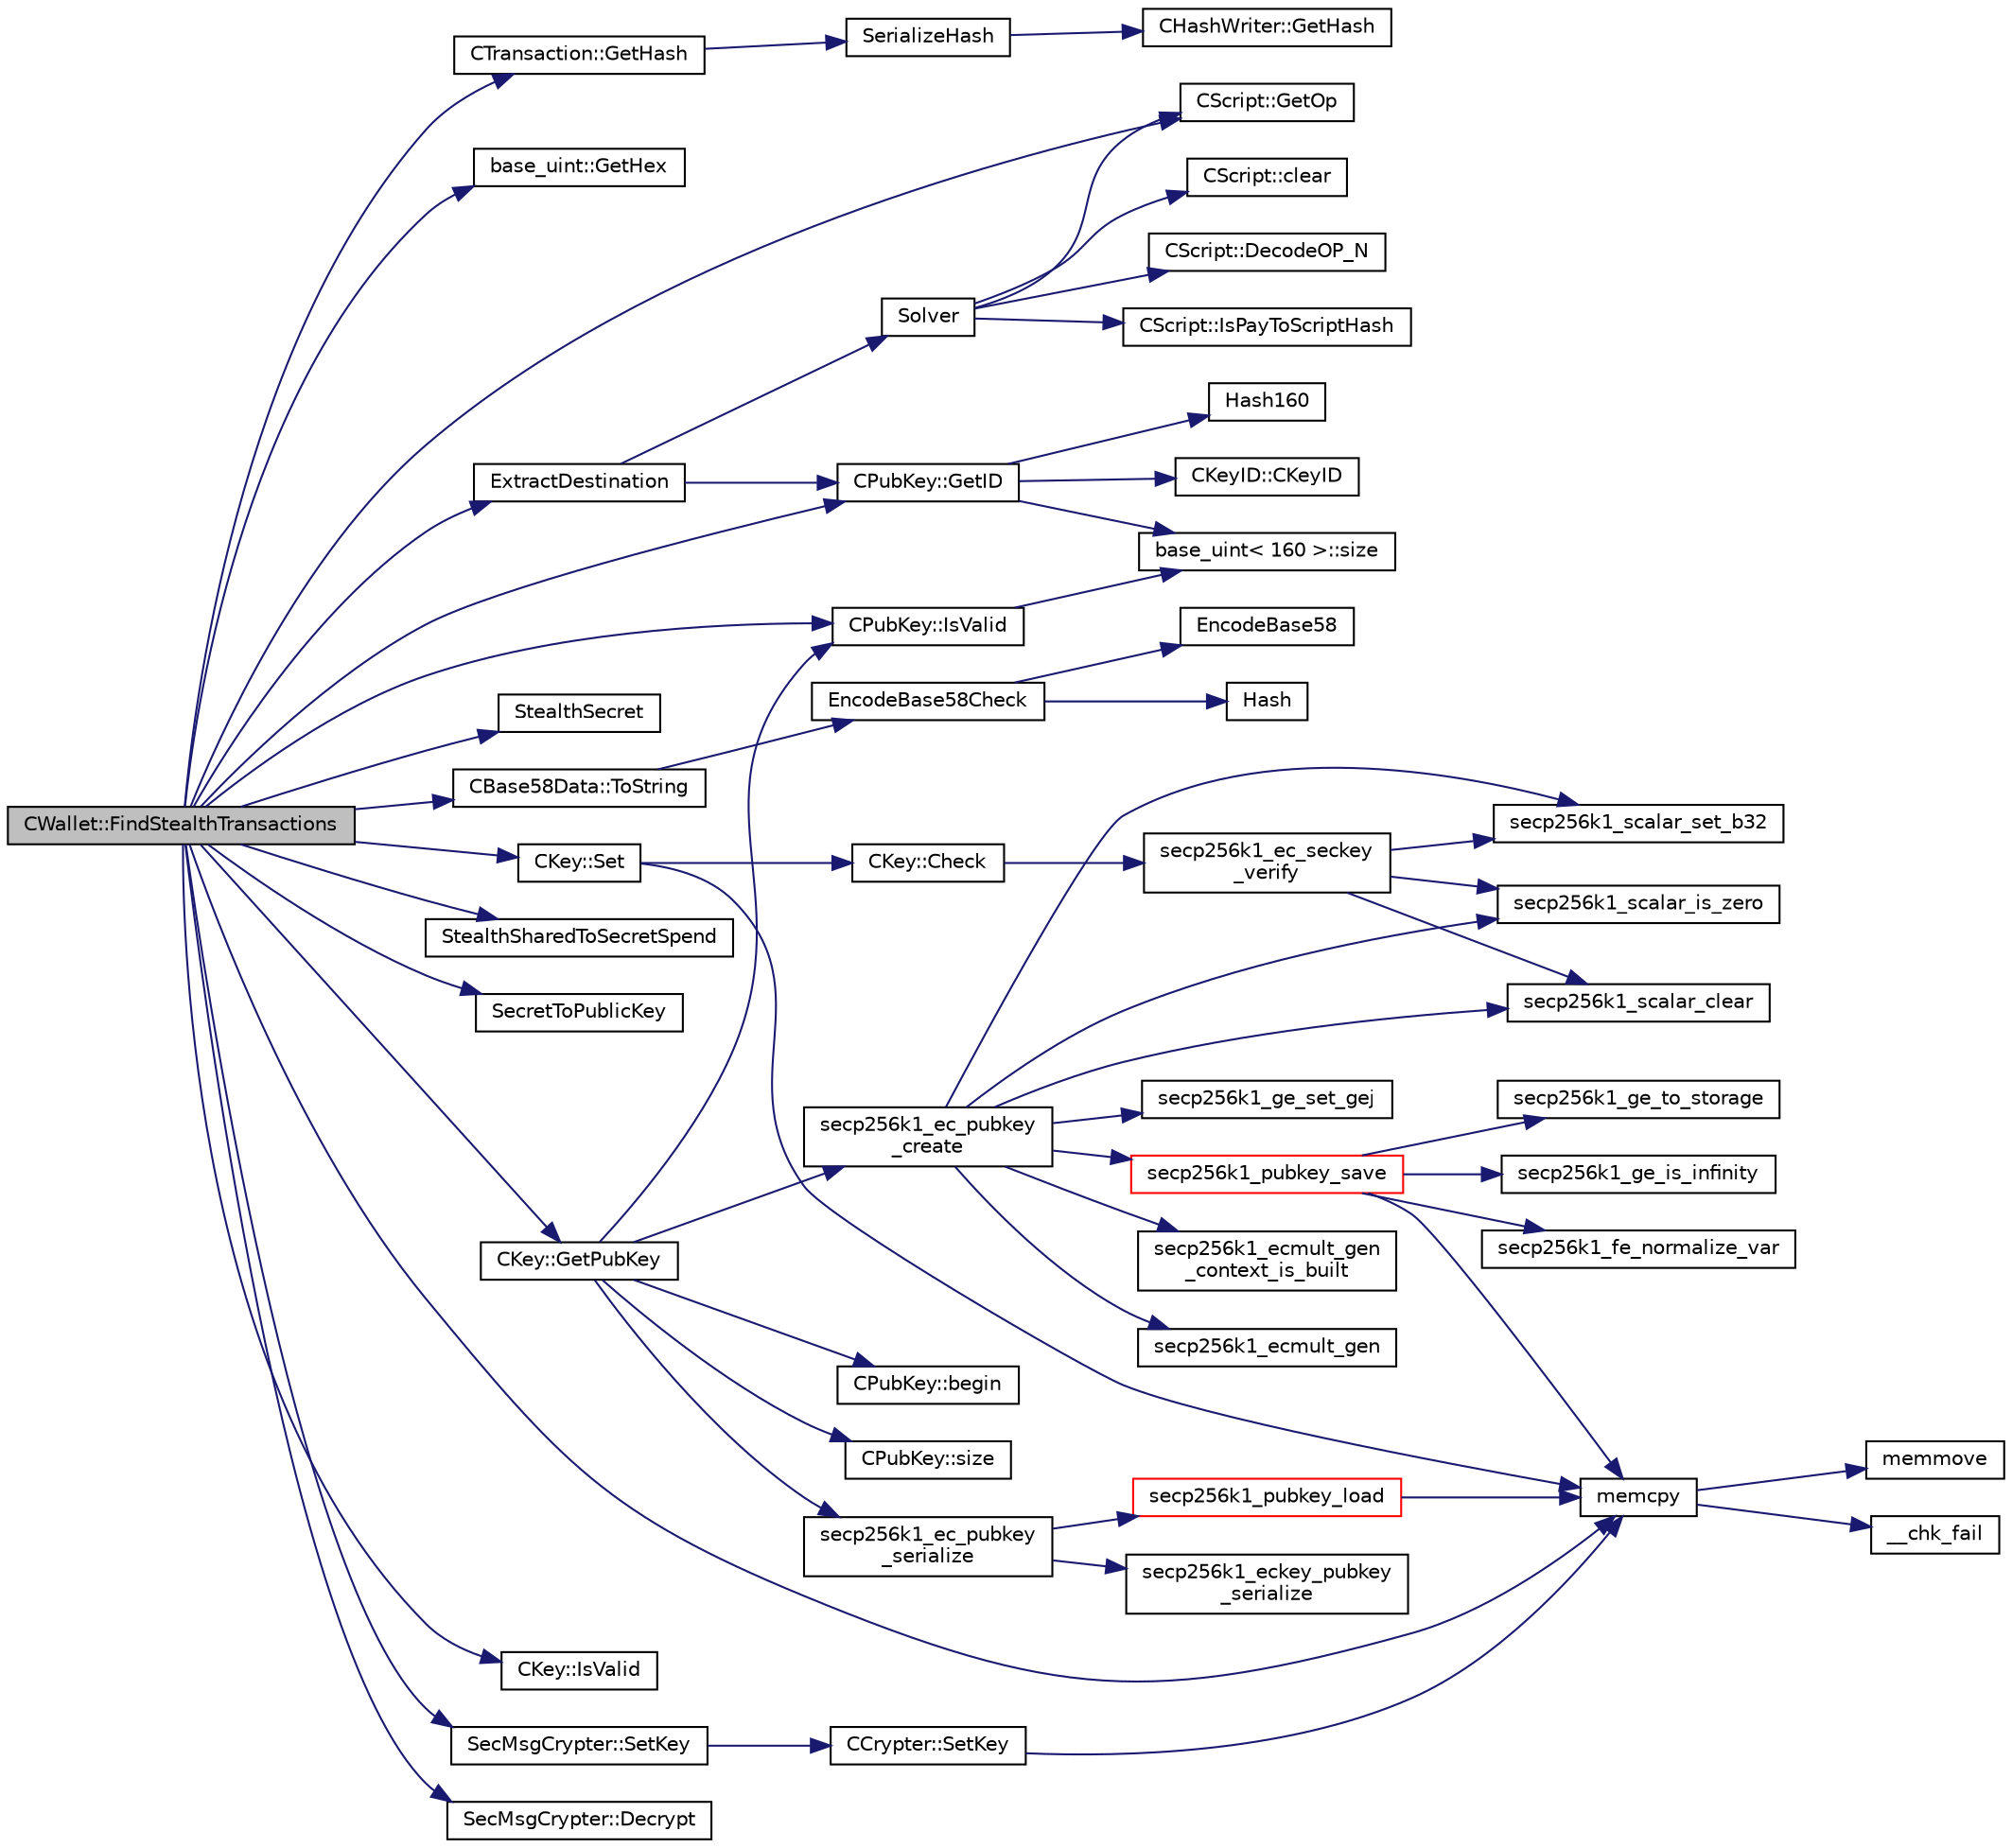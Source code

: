digraph "CWallet::FindStealthTransactions"
{
  edge [fontname="Helvetica",fontsize="10",labelfontname="Helvetica",labelfontsize="10"];
  node [fontname="Helvetica",fontsize="10",shape=record];
  rankdir="LR";
  Node1110 [label="CWallet::FindStealthTransactions",height=0.2,width=0.4,color="black", fillcolor="grey75", style="filled", fontcolor="black"];
  Node1110 -> Node1111 [color="midnightblue",fontsize="10",style="solid",fontname="Helvetica"];
  Node1111 [label="CTransaction::GetHash",height=0.2,width=0.4,color="black", fillcolor="white", style="filled",URL="$df/d43/class_c_transaction.html#a0b46d80e82ca324e82c2ce3fc1492bfa"];
  Node1111 -> Node1112 [color="midnightblue",fontsize="10",style="solid",fontname="Helvetica"];
  Node1112 [label="SerializeHash",height=0.2,width=0.4,color="black", fillcolor="white", style="filled",URL="$db/dfb/hash_8h.html#a6de694e43f17c62025c6883965b65e63"];
  Node1112 -> Node1113 [color="midnightblue",fontsize="10",style="solid",fontname="Helvetica"];
  Node1113 [label="CHashWriter::GetHash",height=0.2,width=0.4,color="black", fillcolor="white", style="filled",URL="$d2/def/class_c_hash_writer.html#ae94a937211502eabf19477630090093a"];
  Node1110 -> Node1114 [color="midnightblue",fontsize="10",style="solid",fontname="Helvetica"];
  Node1114 [label="base_uint::GetHex",height=0.2,width=0.4,color="black", fillcolor="white", style="filled",URL="$da/df7/classbase__uint.html#ae5e7b7481de91ebead20eebd5d685441"];
  Node1110 -> Node1115 [color="midnightblue",fontsize="10",style="solid",fontname="Helvetica"];
  Node1115 [label="CScript::GetOp",height=0.2,width=0.4,color="black", fillcolor="white", style="filled",URL="$d9/d4b/class_c_script.html#a94635ed93d8d244ec3acfa83f9ecfe5f"];
  Node1110 -> Node1116 [color="midnightblue",fontsize="10",style="solid",fontname="Helvetica"];
  Node1116 [label="ExtractDestination",height=0.2,width=0.4,color="black", fillcolor="white", style="filled",URL="$dd/d0f/script_8cpp.html#a951f7e601746ae076afdf3169ecca2fc"];
  Node1116 -> Node1117 [color="midnightblue",fontsize="10",style="solid",fontname="Helvetica"];
  Node1117 [label="Solver",height=0.2,width=0.4,color="black", fillcolor="white", style="filled",URL="$dd/d0f/script_8cpp.html#a6ee6be50bff44464e905680c6fcee6dc"];
  Node1117 -> Node1118 [color="midnightblue",fontsize="10",style="solid",fontname="Helvetica"];
  Node1118 [label="CScript::IsPayToScriptHash",height=0.2,width=0.4,color="black", fillcolor="white", style="filled",URL="$d9/d4b/class_c_script.html#a0c3729c606d318923dc06f95d85a0971"];
  Node1117 -> Node1119 [color="midnightblue",fontsize="10",style="solid",fontname="Helvetica"];
  Node1119 [label="CScript::clear",height=0.2,width=0.4,color="black", fillcolor="white", style="filled",URL="$d9/d4b/class_c_script.html#a7b2baf842621f07c4939408acf63377c"];
  Node1117 -> Node1115 [color="midnightblue",fontsize="10",style="solid",fontname="Helvetica"];
  Node1117 -> Node1120 [color="midnightblue",fontsize="10",style="solid",fontname="Helvetica"];
  Node1120 [label="CScript::DecodeOP_N",height=0.2,width=0.4,color="black", fillcolor="white", style="filled",URL="$d9/d4b/class_c_script.html#a7f975fca06b3e9a17da8ba23c7647e2e"];
  Node1116 -> Node1121 [color="midnightblue",fontsize="10",style="solid",fontname="Helvetica"];
  Node1121 [label="CPubKey::GetID",height=0.2,width=0.4,color="black", fillcolor="white", style="filled",URL="$da/d4e/class_c_pub_key.html#a2675f7e6f72eff68e7a5227289feb021"];
  Node1121 -> Node1122 [color="midnightblue",fontsize="10",style="solid",fontname="Helvetica"];
  Node1122 [label="CKeyID::CKeyID",height=0.2,width=0.4,color="black", fillcolor="white", style="filled",URL="$dd/d88/class_c_key_i_d.html#a01dbd3c37820a2ffe89d106c6a7cf53d"];
  Node1121 -> Node1123 [color="midnightblue",fontsize="10",style="solid",fontname="Helvetica"];
  Node1123 [label="Hash160",height=0.2,width=0.4,color="black", fillcolor="white", style="filled",URL="$db/dfb/hash_8h.html#a4490f70ddae16e9e48460a0416a48a6b"];
  Node1121 -> Node1124 [color="midnightblue",fontsize="10",style="solid",fontname="Helvetica"];
  Node1124 [label="base_uint\< 160 \>::size",height=0.2,width=0.4,color="black", fillcolor="white", style="filled",URL="$da/df7/classbase__uint.html#a1f49b034e686269601ea89b0319b8004"];
  Node1110 -> Node1125 [color="midnightblue",fontsize="10",style="solid",fontname="Helvetica"];
  Node1125 [label="memcpy",height=0.2,width=0.4,color="black", fillcolor="white", style="filled",URL="$d5/d9f/glibc__compat_8cpp.html#a0f46826ab0466591e136db24394923cf"];
  Node1125 -> Node1126 [color="midnightblue",fontsize="10",style="solid",fontname="Helvetica"];
  Node1126 [label="memmove",height=0.2,width=0.4,color="black", fillcolor="white", style="filled",URL="$d5/d9f/glibc__compat_8cpp.html#a9778d49e9029dd75bc53ecbbf9f5e9a1"];
  Node1125 -> Node1127 [color="midnightblue",fontsize="10",style="solid",fontname="Helvetica"];
  Node1127 [label="__chk_fail",height=0.2,width=0.4,color="black", fillcolor="white", style="filled",URL="$d5/d9f/glibc__compat_8cpp.html#a424ac71631da5ada2976630ff67051d1"];
  Node1110 -> Node1128 [color="midnightblue",fontsize="10",style="solid",fontname="Helvetica"];
  Node1128 [label="StealthSecret",height=0.2,width=0.4,color="black", fillcolor="white", style="filled",URL="$db/d2d/stealth_8cpp.html#a855232bf5220ad0159c57e75887a60db"];
  Node1110 -> Node1129 [color="midnightblue",fontsize="10",style="solid",fontname="Helvetica"];
  Node1129 [label="CPubKey::IsValid",height=0.2,width=0.4,color="black", fillcolor="white", style="filled",URL="$da/d4e/class_c_pub_key.html#a4fa94293cf8577fd039b9a133f6c7f30"];
  Node1129 -> Node1124 [color="midnightblue",fontsize="10",style="solid",fontname="Helvetica"];
  Node1110 -> Node1121 [color="midnightblue",fontsize="10",style="solid",fontname="Helvetica"];
  Node1110 -> Node1130 [color="midnightblue",fontsize="10",style="solid",fontname="Helvetica"];
  Node1130 [label="CBase58Data::ToString",height=0.2,width=0.4,color="black", fillcolor="white", style="filled",URL="$d2/d08/class_c_base58_data.html#a7dc91af403ca02694b3247b15604e220"];
  Node1130 -> Node1131 [color="midnightblue",fontsize="10",style="solid",fontname="Helvetica"];
  Node1131 [label="EncodeBase58Check",height=0.2,width=0.4,color="black", fillcolor="white", style="filled",URL="$db/d9c/base58_8cpp.html#ace9a5807ee51604f33044339f073ec76",tooltip="Encode a byte vector into a base58-encoded string, including checksum. "];
  Node1131 -> Node1132 [color="midnightblue",fontsize="10",style="solid",fontname="Helvetica"];
  Node1132 [label="Hash",height=0.2,width=0.4,color="black", fillcolor="white", style="filled",URL="$db/dfb/hash_8h.html#ab3f6c437460137530d86e09c2c102e99"];
  Node1131 -> Node1133 [color="midnightblue",fontsize="10",style="solid",fontname="Helvetica"];
  Node1133 [label="EncodeBase58",height=0.2,width=0.4,color="black", fillcolor="white", style="filled",URL="$db/d9c/base58_8cpp.html#a8d6f0e9d5df175b4966dcede31dc90ad",tooltip="Encode a byte sequence as a base58-encoded string. "];
  Node1110 -> Node1134 [color="midnightblue",fontsize="10",style="solid",fontname="Helvetica"];
  Node1134 [label="StealthSharedToSecretSpend",height=0.2,width=0.4,color="black", fillcolor="white", style="filled",URL="$db/d2d/stealth_8cpp.html#a2ac1f28c3a2a9e8e9fd67fb6bbbd5325"];
  Node1110 -> Node1135 [color="midnightblue",fontsize="10",style="solid",fontname="Helvetica"];
  Node1135 [label="SecretToPublicKey",height=0.2,width=0.4,color="black", fillcolor="white", style="filled",URL="$db/d2d/stealth_8cpp.html#a002000940ba18203d651e6d83164c0e7"];
  Node1110 -> Node1136 [color="midnightblue",fontsize="10",style="solid",fontname="Helvetica"];
  Node1136 [label="CKey::Set",height=0.2,width=0.4,color="black", fillcolor="white", style="filled",URL="$d2/d63/class_c_key.html#aaa13d5f08456bba094210c5eeabf64c8"];
  Node1136 -> Node1137 [color="midnightblue",fontsize="10",style="solid",fontname="Helvetica"];
  Node1137 [label="CKey::Check",height=0.2,width=0.4,color="black", fillcolor="white", style="filled",URL="$d2/d63/class_c_key.html#acec869bc75fa8f4d619ab025d367a97c"];
  Node1137 -> Node1138 [color="midnightblue",fontsize="10",style="solid",fontname="Helvetica"];
  Node1138 [label="secp256k1_ec_seckey\l_verify",height=0.2,width=0.4,color="black", fillcolor="white", style="filled",URL="$d7/dd3/secp256k1_8h.html#a366f922fc0c787351e82ff8e3a95f652",tooltip="Verify an ECDSA secret key. "];
  Node1138 -> Node1139 [color="midnightblue",fontsize="10",style="solid",fontname="Helvetica"];
  Node1139 [label="secp256k1_scalar_set_b32",height=0.2,width=0.4,color="black", fillcolor="white", style="filled",URL="$db/d94/scalar_8h.html#a25cc2d45ae1d1765d07c3313cdf46fa0",tooltip="Set a scalar from a big endian byte array. "];
  Node1138 -> Node1140 [color="midnightblue",fontsize="10",style="solid",fontname="Helvetica"];
  Node1140 [label="secp256k1_scalar_is_zero",height=0.2,width=0.4,color="black", fillcolor="white", style="filled",URL="$db/d94/scalar_8h.html#a3f0ac84fe49a1c1f51212582a2c149d4",tooltip="Check whether a scalar equals zero. "];
  Node1138 -> Node1141 [color="midnightblue",fontsize="10",style="solid",fontname="Helvetica"];
  Node1141 [label="secp256k1_scalar_clear",height=0.2,width=0.4,color="black", fillcolor="white", style="filled",URL="$db/d94/scalar_8h.html#ad8fb9bc2a828903963bf37806d8edd11",tooltip="Clear a scalar to prevent the leak of sensitive data. "];
  Node1136 -> Node1125 [color="midnightblue",fontsize="10",style="solid",fontname="Helvetica"];
  Node1110 -> Node1142 [color="midnightblue",fontsize="10",style="solid",fontname="Helvetica"];
  Node1142 [label="CKey::GetPubKey",height=0.2,width=0.4,color="black", fillcolor="white", style="filled",URL="$d2/d63/class_c_key.html#aa1085c59603a62db6ec776300f250337"];
  Node1142 -> Node1143 [color="midnightblue",fontsize="10",style="solid",fontname="Helvetica"];
  Node1143 [label="secp256k1_ec_pubkey\l_create",height=0.2,width=0.4,color="black", fillcolor="white", style="filled",URL="$d7/dd3/secp256k1_8h.html#a7438071aa8a6dc4697abe4f4659f2161",tooltip="Compute the public key for a secret key. "];
  Node1143 -> Node1144 [color="midnightblue",fontsize="10",style="solid",fontname="Helvetica"];
  Node1144 [label="secp256k1_ecmult_gen\l_context_is_built",height=0.2,width=0.4,color="black", fillcolor="white", style="filled",URL="$d6/d76/ecmult__gen_8h.html#a9a40662d6ed2cbab43dbddc25f570f97"];
  Node1143 -> Node1139 [color="midnightblue",fontsize="10",style="solid",fontname="Helvetica"];
  Node1143 -> Node1140 [color="midnightblue",fontsize="10",style="solid",fontname="Helvetica"];
  Node1143 -> Node1145 [color="midnightblue",fontsize="10",style="solid",fontname="Helvetica"];
  Node1145 [label="secp256k1_ecmult_gen",height=0.2,width=0.4,color="black", fillcolor="white", style="filled",URL="$d6/d76/ecmult__gen_8h.html#a5ed744c720cbb0a397c8d4c42c637f24",tooltip="Multiply with the generator: R = a*G. "];
  Node1143 -> Node1146 [color="midnightblue",fontsize="10",style="solid",fontname="Helvetica"];
  Node1146 [label="secp256k1_ge_set_gej",height=0.2,width=0.4,color="black", fillcolor="white", style="filled",URL="$d9/dd1/group_8h.html#aa511eebf8cd7419763f06555ed4fb62d",tooltip="Set a group element equal to another which is given in jacobian coordinates. "];
  Node1143 -> Node1147 [color="midnightblue",fontsize="10",style="solid",fontname="Helvetica"];
  Node1147 [label="secp256k1_pubkey_save",height=0.2,width=0.4,color="red", fillcolor="white", style="filled",URL="$d1/d8c/secp256k1_8c.html#aa061c9c5c861017bef990e5c4653e0f4"];
  Node1147 -> Node1148 [color="midnightblue",fontsize="10",style="solid",fontname="Helvetica"];
  Node1148 [label="secp256k1_ge_to_storage",height=0.2,width=0.4,color="black", fillcolor="white", style="filled",URL="$d9/dd1/group_8h.html#ad6499ae629f998e50d8614869ee3c67f",tooltip="Convert a group element to the storage type. "];
  Node1147 -> Node1125 [color="midnightblue",fontsize="10",style="solid",fontname="Helvetica"];
  Node1147 -> Node1149 [color="midnightblue",fontsize="10",style="solid",fontname="Helvetica"];
  Node1149 [label="secp256k1_ge_is_infinity",height=0.2,width=0.4,color="black", fillcolor="white", style="filled",URL="$d9/dd1/group_8h.html#ac83592db46af97faf7ba9b9a39a1f6ff",tooltip="Check whether a group element is the point at infinity. "];
  Node1147 -> Node1150 [color="midnightblue",fontsize="10",style="solid",fontname="Helvetica"];
  Node1150 [label="secp256k1_fe_normalize_var",height=0.2,width=0.4,color="black", fillcolor="white", style="filled",URL="$d5/d5a/field_8h.html#a2d45c987537eadb2923c93aa3af9db71",tooltip="Normalize a field element, without constant-time guarantee. "];
  Node1143 -> Node1141 [color="midnightblue",fontsize="10",style="solid",fontname="Helvetica"];
  Node1142 -> Node1152 [color="midnightblue",fontsize="10",style="solid",fontname="Helvetica"];
  Node1152 [label="secp256k1_ec_pubkey\l_serialize",height=0.2,width=0.4,color="black", fillcolor="white", style="filled",URL="$d7/dd3/secp256k1_8h.html#a34977bf00322e510e881160c421836d7",tooltip="Serialize a pubkey object into a serialized byte sequence. "];
  Node1152 -> Node1153 [color="midnightblue",fontsize="10",style="solid",fontname="Helvetica"];
  Node1153 [label="secp256k1_pubkey_load",height=0.2,width=0.4,color="red", fillcolor="white", style="filled",URL="$d1/d8c/secp256k1_8c.html#a9966ec041e71010d1593ae2211ffb843"];
  Node1153 -> Node1125 [color="midnightblue",fontsize="10",style="solid",fontname="Helvetica"];
  Node1152 -> Node1158 [color="midnightblue",fontsize="10",style="solid",fontname="Helvetica"];
  Node1158 [label="secp256k1_eckey_pubkey\l_serialize",height=0.2,width=0.4,color="black", fillcolor="white", style="filled",URL="$da/dff/eckey_8h.html#ae1f52342d70928f16c8e606da59e6aa6"];
  Node1142 -> Node1159 [color="midnightblue",fontsize="10",style="solid",fontname="Helvetica"];
  Node1159 [label="CPubKey::begin",height=0.2,width=0.4,color="black", fillcolor="white", style="filled",URL="$da/d4e/class_c_pub_key.html#a859ab9909d68092d6d4fc739237ab358"];
  Node1142 -> Node1160 [color="midnightblue",fontsize="10",style="solid",fontname="Helvetica"];
  Node1160 [label="CPubKey::size",height=0.2,width=0.4,color="black", fillcolor="white", style="filled",URL="$da/d4e/class_c_pub_key.html#a6bb28fcf0a5f799c69f5b7269363b309"];
  Node1142 -> Node1129 [color="midnightblue",fontsize="10",style="solid",fontname="Helvetica"];
  Node1110 -> Node1161 [color="midnightblue",fontsize="10",style="solid",fontname="Helvetica"];
  Node1161 [label="CKey::IsValid",height=0.2,width=0.4,color="black", fillcolor="white", style="filled",URL="$d2/d63/class_c_key.html#a56e06c48d504a1a65e244e5fc35cdecc"];
  Node1110 -> Node1162 [color="midnightblue",fontsize="10",style="solid",fontname="Helvetica"];
  Node1162 [label="SecMsgCrypter::SetKey",height=0.2,width=0.4,color="black", fillcolor="white", style="filled",URL="$dc/dd6/class_sec_msg_crypter.html#a16056670b845c1e9fc28232feee9efd5"];
  Node1162 -> Node1163 [color="midnightblue",fontsize="10",style="solid",fontname="Helvetica"];
  Node1163 [label="CCrypter::SetKey",height=0.2,width=0.4,color="black", fillcolor="white", style="filled",URL="$d7/d89/class_c_crypter.html#a0d948dd4796e2420e1dd9c1ddbf7974e"];
  Node1163 -> Node1125 [color="midnightblue",fontsize="10",style="solid",fontname="Helvetica"];
  Node1110 -> Node1164 [color="midnightblue",fontsize="10",style="solid",fontname="Helvetica"];
  Node1164 [label="SecMsgCrypter::Decrypt",height=0.2,width=0.4,color="black", fillcolor="white", style="filled",URL="$dc/dd6/class_sec_msg_crypter.html#a7ede11e62c67b4c1b205f2ddc9402ddb"];
}
